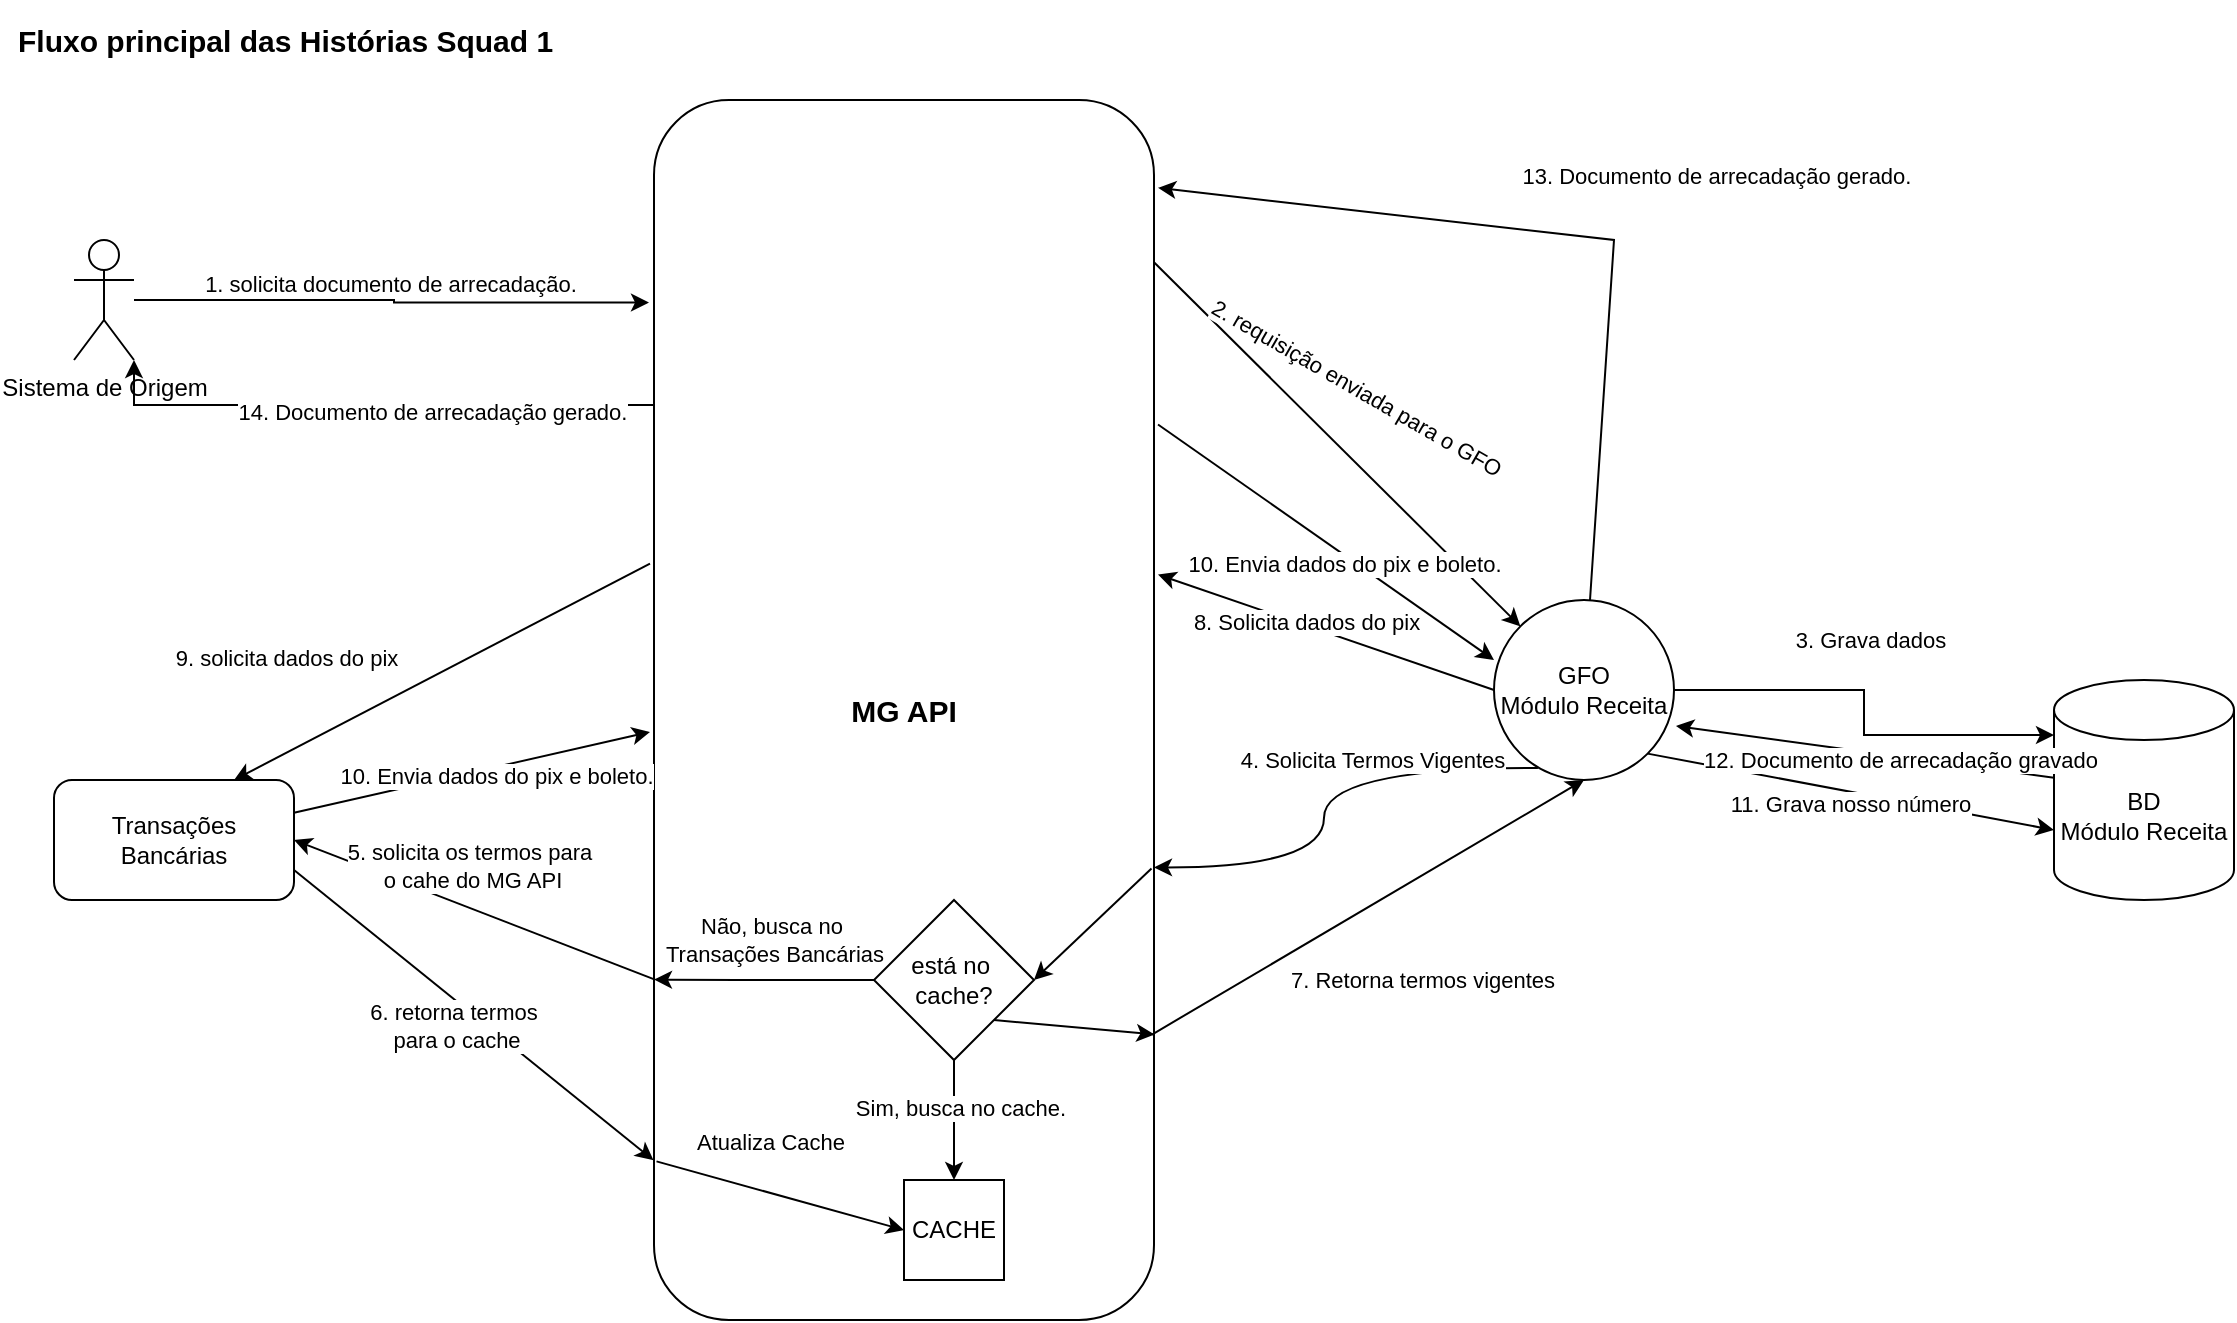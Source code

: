 <mxfile version="26.1.1">
  <diagram name="Página-1" id="YrHWLLRZg41H_uWT5WWp">
    <mxGraphModel dx="2074" dy="780" grid="1" gridSize="10" guides="1" tooltips="1" connect="1" arrows="1" fold="1" page="1" pageScale="1" pageWidth="1200" pageHeight="1600" math="0" shadow="0">
      <root>
        <mxCell id="0" />
        <mxCell id="1" parent="0" />
        <mxCell id="YWVrHOccRznsvWWrB8TM-1" value="GFO&lt;div&gt;Módulo Receita&lt;/div&gt;" style="ellipse;whiteSpace=wrap;html=1;aspect=fixed;" vertex="1" parent="1">
          <mxGeometry x="760" y="340" width="90" height="90" as="geometry" />
        </mxCell>
        <mxCell id="YWVrHOccRznsvWWrB8TM-8" style="edgeStyle=orthogonalEdgeStyle;rounded=0;orthogonalLoop=1;jettySize=auto;html=1;entryX=-0.01;entryY=0.166;entryDx=0;entryDy=0;entryPerimeter=0;" edge="1" parent="1" source="YWVrHOccRznsvWWrB8TM-2" target="YWVrHOccRznsvWWrB8TM-16">
          <mxGeometry relative="1" as="geometry">
            <mxPoint x="424.64" y="207.77" as="targetPoint" />
          </mxGeometry>
        </mxCell>
        <mxCell id="YWVrHOccRznsvWWrB8TM-9" value="1. solicita documento de arrecadação." style="edgeLabel;html=1;align=center;verticalAlign=middle;resizable=0;points=[];" vertex="1" connectable="0" parent="YWVrHOccRznsvWWrB8TM-8">
          <mxGeometry x="0.045" relative="1" as="geometry">
            <mxPoint x="-6" y="-10" as="offset" />
          </mxGeometry>
        </mxCell>
        <mxCell id="YWVrHOccRznsvWWrB8TM-2" value="Sistema de Origem" style="shape=umlActor;verticalLabelPosition=bottom;verticalAlign=top;html=1;outlineConnect=0;" vertex="1" parent="1">
          <mxGeometry x="50" y="160" width="30" height="60" as="geometry" />
        </mxCell>
        <mxCell id="YWVrHOccRznsvWWrB8TM-4" value="Transações Bancárias" style="rounded=1;whiteSpace=wrap;html=1;" vertex="1" parent="1">
          <mxGeometry x="40" y="430" width="120" height="60" as="geometry" />
        </mxCell>
        <mxCell id="YWVrHOccRznsvWWrB8TM-10" value="" style="endArrow=classic;html=1;rounded=0;entryX=0;entryY=0;entryDx=0;entryDy=0;exitX=1;exitY=0.133;exitDx=0;exitDy=0;exitPerimeter=0;" edge="1" parent="1" source="YWVrHOccRznsvWWrB8TM-16" target="YWVrHOccRznsvWWrB8TM-1">
          <mxGeometry width="50" height="50" relative="1" as="geometry">
            <mxPoint x="512.64" y="204.06" as="sourcePoint" />
            <mxPoint x="620" y="380" as="targetPoint" />
          </mxGeometry>
        </mxCell>
        <mxCell id="YWVrHOccRznsvWWrB8TM-11" value="2. requisição enviada para o GFO" style="edgeLabel;html=1;align=center;verticalAlign=middle;resizable=0;points=[];rotation=30;" vertex="1" connectable="0" parent="YWVrHOccRznsvWWrB8TM-10">
          <mxGeometry x="-0.311" y="3" relative="1" as="geometry">
            <mxPoint x="36" y="2" as="offset" />
          </mxGeometry>
        </mxCell>
        <mxCell id="YWVrHOccRznsvWWrB8TM-12" value="BD&lt;div&gt;Módulo Receita&lt;/div&gt;" style="shape=cylinder3;whiteSpace=wrap;html=1;boundedLbl=1;backgroundOutline=1;size=15;" vertex="1" parent="1">
          <mxGeometry x="1040" y="380" width="90" height="110" as="geometry" />
        </mxCell>
        <mxCell id="YWVrHOccRznsvWWrB8TM-13" style="edgeStyle=orthogonalEdgeStyle;rounded=0;orthogonalLoop=1;jettySize=auto;html=1;entryX=0;entryY=0;entryDx=0;entryDy=27.5;entryPerimeter=0;" edge="1" parent="1" source="YWVrHOccRznsvWWrB8TM-1" target="YWVrHOccRznsvWWrB8TM-12">
          <mxGeometry relative="1" as="geometry" />
        </mxCell>
        <mxCell id="YWVrHOccRznsvWWrB8TM-14" value="3. Grava dados" style="edgeLabel;html=1;align=center;verticalAlign=middle;resizable=0;points=[];" vertex="1" connectable="0" parent="YWVrHOccRznsvWWrB8TM-13">
          <mxGeometry x="-0.182" y="4" relative="1" as="geometry">
            <mxPoint x="11" y="-21" as="offset" />
          </mxGeometry>
        </mxCell>
        <mxCell id="YWVrHOccRznsvWWrB8TM-16" value="&lt;b&gt;&lt;font style=&quot;font-size: 15px;&quot;&gt;MG API&lt;/font&gt;&lt;/b&gt;" style="rounded=1;whiteSpace=wrap;html=1;" vertex="1" parent="1">
          <mxGeometry x="340" y="90" width="250" height="610" as="geometry" />
        </mxCell>
        <mxCell id="YWVrHOccRznsvWWrB8TM-15" value="CACHE" style="whiteSpace=wrap;html=1;aspect=fixed;" vertex="1" parent="1">
          <mxGeometry x="465" y="630" width="50" height="50" as="geometry" />
        </mxCell>
        <mxCell id="YWVrHOccRznsvWWrB8TM-17" style="edgeStyle=orthogonalEdgeStyle;rounded=0;orthogonalLoop=1;jettySize=auto;html=1;entryX=1;entryY=0.629;entryDx=0;entryDy=0;entryPerimeter=0;curved=1;exitX=0.244;exitY=0.933;exitDx=0;exitDy=0;exitPerimeter=0;" edge="1" parent="1" source="YWVrHOccRznsvWWrB8TM-1" target="YWVrHOccRznsvWWrB8TM-16">
          <mxGeometry relative="1" as="geometry" />
        </mxCell>
        <mxCell id="YWVrHOccRznsvWWrB8TM-25" value="4. Solicita Termos Vigentes" style="edgeLabel;html=1;align=center;verticalAlign=middle;resizable=0;points=[];" vertex="1" connectable="0" parent="YWVrHOccRznsvWWrB8TM-17">
          <mxGeometry x="-0.655" y="3" relative="1" as="geometry">
            <mxPoint x="-42" y="-7" as="offset" />
          </mxGeometry>
        </mxCell>
        <mxCell id="YWVrHOccRznsvWWrB8TM-20" style="edgeStyle=orthogonalEdgeStyle;rounded=0;orthogonalLoop=1;jettySize=auto;html=1;" edge="1" parent="1" source="YWVrHOccRznsvWWrB8TM-18" target="YWVrHOccRznsvWWrB8TM-15">
          <mxGeometry relative="1" as="geometry" />
        </mxCell>
        <mxCell id="YWVrHOccRznsvWWrB8TM-21" value="Sim, busca no cache." style="edgeLabel;html=1;align=center;verticalAlign=middle;resizable=0;points=[];" vertex="1" connectable="0" parent="YWVrHOccRznsvWWrB8TM-20">
          <mxGeometry x="-0.207" y="3" relative="1" as="geometry">
            <mxPoint as="offset" />
          </mxGeometry>
        </mxCell>
        <mxCell id="YWVrHOccRznsvWWrB8TM-18" value="está no&amp;nbsp;&lt;div&gt;cache?&lt;/div&gt;" style="rhombus;whiteSpace=wrap;html=1;" vertex="1" parent="1">
          <mxGeometry x="450" y="490" width="80" height="80" as="geometry" />
        </mxCell>
        <mxCell id="YWVrHOccRznsvWWrB8TM-19" value="" style="endArrow=classic;html=1;rounded=0;exitX=0.995;exitY=0.63;exitDx=0;exitDy=0;exitPerimeter=0;entryX=1;entryY=0.5;entryDx=0;entryDy=0;" edge="1" parent="1" source="YWVrHOccRznsvWWrB8TM-16" target="YWVrHOccRznsvWWrB8TM-18">
          <mxGeometry width="50" height="50" relative="1" as="geometry">
            <mxPoint x="570" y="430" as="sourcePoint" />
            <mxPoint x="620" y="380" as="targetPoint" />
          </mxGeometry>
        </mxCell>
        <mxCell id="YWVrHOccRznsvWWrB8TM-22" style="edgeStyle=orthogonalEdgeStyle;rounded=0;orthogonalLoop=1;jettySize=auto;html=1;entryX=0;entryY=0.721;entryDx=0;entryDy=0;entryPerimeter=0;exitX=0;exitY=0.5;exitDx=0;exitDy=0;" edge="1" parent="1" source="YWVrHOccRznsvWWrB8TM-18" target="YWVrHOccRznsvWWrB8TM-16">
          <mxGeometry relative="1" as="geometry">
            <Array as="points">
              <mxPoint x="382" y="530" />
            </Array>
          </mxGeometry>
        </mxCell>
        <mxCell id="YWVrHOccRznsvWWrB8TM-24" value="Não, busca no&amp;nbsp;&lt;div&gt;Transações Bancárias&lt;/div&gt;" style="edgeLabel;html=1;align=center;verticalAlign=middle;resizable=0;points=[];" vertex="1" connectable="0" parent="YWVrHOccRznsvWWrB8TM-22">
          <mxGeometry x="0.109" y="3" relative="1" as="geometry">
            <mxPoint x="11" y="-23" as="offset" />
          </mxGeometry>
        </mxCell>
        <mxCell id="YWVrHOccRznsvWWrB8TM-23" value="" style="endArrow=classic;html=1;rounded=0;exitX=0.002;exitY=0.721;exitDx=0;exitDy=0;exitPerimeter=0;entryX=1;entryY=0.5;entryDx=0;entryDy=0;" edge="1" parent="1" source="YWVrHOccRznsvWWrB8TM-16" target="YWVrHOccRznsvWWrB8TM-4">
          <mxGeometry width="50" height="50" relative="1" as="geometry">
            <mxPoint x="660" y="550" as="sourcePoint" />
            <mxPoint x="710" y="500" as="targetPoint" />
          </mxGeometry>
        </mxCell>
        <mxCell id="YWVrHOccRznsvWWrB8TM-29" value="5. solicita os termos para&amp;nbsp;&lt;div&gt;o cahe do MG API&lt;/div&gt;" style="edgeLabel;html=1;align=center;verticalAlign=middle;resizable=0;points=[];" vertex="1" connectable="0" parent="YWVrHOccRznsvWWrB8TM-23">
          <mxGeometry x="-0.04" y="-2" relative="1" as="geometry">
            <mxPoint x="-6" y="-22" as="offset" />
          </mxGeometry>
        </mxCell>
        <mxCell id="YWVrHOccRznsvWWrB8TM-26" value="" style="endArrow=classic;html=1;rounded=0;exitX=1;exitY=0.75;exitDx=0;exitDy=0;entryX=-0.001;entryY=0.869;entryDx=0;entryDy=0;entryPerimeter=0;" edge="1" parent="1" source="YWVrHOccRznsvWWrB8TM-4" target="YWVrHOccRznsvWWrB8TM-16">
          <mxGeometry width="50" height="50" relative="1" as="geometry">
            <mxPoint x="660" y="460" as="sourcePoint" />
            <mxPoint x="710" y="410" as="targetPoint" />
          </mxGeometry>
        </mxCell>
        <mxCell id="YWVrHOccRznsvWWrB8TM-30" value="6. retorna termos&amp;nbsp;&lt;div&gt;para o cache&lt;/div&gt;" style="edgeLabel;html=1;align=center;verticalAlign=middle;resizable=0;points=[];" vertex="1" connectable="0" parent="YWVrHOccRznsvWWrB8TM-26">
          <mxGeometry x="-0.344" relative="1" as="geometry">
            <mxPoint x="22" y="30" as="offset" />
          </mxGeometry>
        </mxCell>
        <mxCell id="YWVrHOccRznsvWWrB8TM-27" value="" style="endArrow=classic;html=1;rounded=0;exitX=0.005;exitY=0.87;exitDx=0;exitDy=0;exitPerimeter=0;entryX=0;entryY=0.5;entryDx=0;entryDy=0;" edge="1" parent="1" source="YWVrHOccRznsvWWrB8TM-16" target="YWVrHOccRznsvWWrB8TM-15">
          <mxGeometry width="50" height="50" relative="1" as="geometry">
            <mxPoint x="660" y="460" as="sourcePoint" />
            <mxPoint x="710" y="410" as="targetPoint" />
          </mxGeometry>
        </mxCell>
        <mxCell id="YWVrHOccRznsvWWrB8TM-28" value="Atualiza Cache" style="edgeLabel;html=1;align=center;verticalAlign=middle;resizable=0;points=[];" vertex="1" connectable="0" parent="YWVrHOccRznsvWWrB8TM-27">
          <mxGeometry x="-0.088" y="1" relative="1" as="geometry">
            <mxPoint y="-25" as="offset" />
          </mxGeometry>
        </mxCell>
        <mxCell id="YWVrHOccRznsvWWrB8TM-31" value="" style="endArrow=classic;html=1;rounded=0;exitX=1;exitY=1;exitDx=0;exitDy=0;entryX=1.001;entryY=0.766;entryDx=0;entryDy=0;entryPerimeter=0;" edge="1" parent="1" source="YWVrHOccRznsvWWrB8TM-18" target="YWVrHOccRznsvWWrB8TM-16">
          <mxGeometry width="50" height="50" relative="1" as="geometry">
            <mxPoint x="620" y="580" as="sourcePoint" />
            <mxPoint x="670" y="530" as="targetPoint" />
          </mxGeometry>
        </mxCell>
        <mxCell id="YWVrHOccRznsvWWrB8TM-32" value="" style="endArrow=classic;html=1;rounded=0;exitX=0.996;exitY=0.766;exitDx=0;exitDy=0;exitPerimeter=0;entryX=0.5;entryY=1;entryDx=0;entryDy=0;" edge="1" parent="1" source="YWVrHOccRznsvWWrB8TM-16" target="YWVrHOccRznsvWWrB8TM-1">
          <mxGeometry width="50" height="50" relative="1" as="geometry">
            <mxPoint x="640" y="560" as="sourcePoint" />
            <mxPoint x="690" y="510" as="targetPoint" />
          </mxGeometry>
        </mxCell>
        <mxCell id="YWVrHOccRznsvWWrB8TM-33" value="7. Retorna termos vigentes" style="edgeLabel;html=1;align=center;verticalAlign=middle;resizable=0;points=[];" vertex="1" connectable="0" parent="YWVrHOccRznsvWWrB8TM-32">
          <mxGeometry x="-0.333" y="1" relative="1" as="geometry">
            <mxPoint x="63" y="16" as="offset" />
          </mxGeometry>
        </mxCell>
        <mxCell id="YWVrHOccRznsvWWrB8TM-34" value="" style="endArrow=classic;html=1;rounded=0;entryX=1.008;entryY=0.389;entryDx=0;entryDy=0;entryPerimeter=0;exitX=0;exitY=0.5;exitDx=0;exitDy=0;" edge="1" parent="1" source="YWVrHOccRznsvWWrB8TM-1" target="YWVrHOccRznsvWWrB8TM-16">
          <mxGeometry width="50" height="50" relative="1" as="geometry">
            <mxPoint x="840" y="610" as="sourcePoint" />
            <mxPoint x="890" y="560" as="targetPoint" />
          </mxGeometry>
        </mxCell>
        <mxCell id="YWVrHOccRznsvWWrB8TM-35" value="8. Solicita dados do pix" style="edgeLabel;html=1;align=center;verticalAlign=middle;resizable=0;points=[];" vertex="1" connectable="0" parent="YWVrHOccRznsvWWrB8TM-34">
          <mxGeometry x="0.133" y="-2" relative="1" as="geometry">
            <mxPoint as="offset" />
          </mxGeometry>
        </mxCell>
        <mxCell id="YWVrHOccRznsvWWrB8TM-36" value="" style="endArrow=classic;html=1;rounded=0;entryX=0.75;entryY=0;entryDx=0;entryDy=0;exitX=-0.008;exitY=0.38;exitDx=0;exitDy=0;exitPerimeter=0;" edge="1" parent="1" source="YWVrHOccRznsvWWrB8TM-16" target="YWVrHOccRznsvWWrB8TM-4">
          <mxGeometry width="50" height="50" relative="1" as="geometry">
            <mxPoint x="220" y="440" as="sourcePoint" />
            <mxPoint x="270" y="390" as="targetPoint" />
          </mxGeometry>
        </mxCell>
        <mxCell id="YWVrHOccRznsvWWrB8TM-37" value="9. solicita dados do pix" style="edgeLabel;html=1;align=center;verticalAlign=middle;resizable=0;points=[];" vertex="1" connectable="0" parent="YWVrHOccRznsvWWrB8TM-36">
          <mxGeometry x="0.42" y="1" relative="1" as="geometry">
            <mxPoint x="-35" y="-31" as="offset" />
          </mxGeometry>
        </mxCell>
        <mxCell id="YWVrHOccRznsvWWrB8TM-38" style="rounded=0;orthogonalLoop=1;jettySize=auto;html=1;entryX=-0.008;entryY=0.518;entryDx=0;entryDy=0;entryPerimeter=0;" edge="1" parent="1" source="YWVrHOccRznsvWWrB8TM-4" target="YWVrHOccRznsvWWrB8TM-16">
          <mxGeometry relative="1" as="geometry" />
        </mxCell>
        <mxCell id="YWVrHOccRznsvWWrB8TM-39" value="10. Envia dados do pix e boleto." style="edgeLabel;html=1;align=center;verticalAlign=middle;resizable=0;points=[];" vertex="1" connectable="0" parent="YWVrHOccRznsvWWrB8TM-38">
          <mxGeometry x="0.124" y="-4" relative="1" as="geometry">
            <mxPoint as="offset" />
          </mxGeometry>
        </mxCell>
        <mxCell id="YWVrHOccRznsvWWrB8TM-40" style="rounded=0;orthogonalLoop=1;jettySize=auto;html=1;entryX=0;entryY=0.333;entryDx=0;entryDy=0;entryPerimeter=0;exitX=1.008;exitY=0.266;exitDx=0;exitDy=0;exitPerimeter=0;" edge="1" parent="1" source="YWVrHOccRznsvWWrB8TM-16" target="YWVrHOccRznsvWWrB8TM-1">
          <mxGeometry relative="1" as="geometry">
            <mxPoint x="790" y="244" as="sourcePoint" />
            <mxPoint x="994" y="120" as="targetPoint" />
          </mxGeometry>
        </mxCell>
        <mxCell id="YWVrHOccRznsvWWrB8TM-41" value="10. Envia dados do pix e boleto." style="edgeLabel;html=1;align=center;verticalAlign=middle;resizable=0;points=[];" vertex="1" connectable="0" parent="YWVrHOccRznsvWWrB8TM-40">
          <mxGeometry x="0.124" y="-4" relative="1" as="geometry">
            <mxPoint as="offset" />
          </mxGeometry>
        </mxCell>
        <mxCell id="YWVrHOccRznsvWWrB8TM-42" style="rounded=0;orthogonalLoop=1;jettySize=auto;html=1;entryX=0;entryY=0;entryDx=0;entryDy=75;entryPerimeter=0;exitX=1;exitY=1;exitDx=0;exitDy=0;" edge="1" parent="1" source="YWVrHOccRznsvWWrB8TM-1" target="YWVrHOccRznsvWWrB8TM-12">
          <mxGeometry relative="1" as="geometry" />
        </mxCell>
        <mxCell id="YWVrHOccRznsvWWrB8TM-43" value="11. Grava nosso número" style="edgeLabel;html=1;align=center;verticalAlign=middle;resizable=0;points=[];" vertex="1" connectable="0" parent="YWVrHOccRznsvWWrB8TM-42">
          <mxGeometry x="-0.295" y="3" relative="1" as="geometry">
            <mxPoint x="29" y="14" as="offset" />
          </mxGeometry>
        </mxCell>
        <mxCell id="YWVrHOccRznsvWWrB8TM-44" style="rounded=0;orthogonalLoop=1;jettySize=auto;html=1;entryX=1.011;entryY=0.7;entryDx=0;entryDy=0;entryPerimeter=0;" edge="1" parent="1" source="YWVrHOccRznsvWWrB8TM-12" target="YWVrHOccRznsvWWrB8TM-1">
          <mxGeometry relative="1" as="geometry" />
        </mxCell>
        <mxCell id="YWVrHOccRznsvWWrB8TM-45" value="12. Documento de arrecadação gravado" style="edgeLabel;html=1;align=center;verticalAlign=middle;resizable=0;points=[];" vertex="1" connectable="0" parent="YWVrHOccRznsvWWrB8TM-44">
          <mxGeometry x="-0.186" y="1" relative="1" as="geometry">
            <mxPoint as="offset" />
          </mxGeometry>
        </mxCell>
        <mxCell id="YWVrHOccRznsvWWrB8TM-46" style="rounded=0;orthogonalLoop=1;jettySize=auto;html=1;entryX=1.008;entryY=0.072;entryDx=0;entryDy=0;entryPerimeter=0;" edge="1" parent="1" source="YWVrHOccRznsvWWrB8TM-1" target="YWVrHOccRznsvWWrB8TM-16">
          <mxGeometry relative="1" as="geometry">
            <Array as="points">
              <mxPoint x="820" y="160" />
            </Array>
          </mxGeometry>
        </mxCell>
        <mxCell id="YWVrHOccRznsvWWrB8TM-47" value="13. Documento de arrecadação gerado." style="edgeLabel;html=1;align=center;verticalAlign=middle;resizable=0;points=[];" vertex="1" connectable="0" parent="YWVrHOccRznsvWWrB8TM-46">
          <mxGeometry x="-0.252" y="-2" relative="1" as="geometry">
            <mxPoint x="51" y="-59" as="offset" />
          </mxGeometry>
        </mxCell>
        <mxCell id="YWVrHOccRznsvWWrB8TM-48" style="edgeStyle=orthogonalEdgeStyle;rounded=0;orthogonalLoop=1;jettySize=auto;html=1;exitX=0;exitY=0.25;exitDx=0;exitDy=0;entryX=1;entryY=1;entryDx=0;entryDy=0;entryPerimeter=0;" edge="1" parent="1" source="YWVrHOccRznsvWWrB8TM-16" target="YWVrHOccRznsvWWrB8TM-2">
          <mxGeometry relative="1" as="geometry" />
        </mxCell>
        <mxCell id="YWVrHOccRznsvWWrB8TM-49" value="14. Documento de arrecadação gerado." style="edgeLabel;html=1;align=center;verticalAlign=middle;resizable=0;points=[];" vertex="1" connectable="0" parent="YWVrHOccRznsvWWrB8TM-48">
          <mxGeometry x="-0.215" y="3" relative="1" as="geometry">
            <mxPoint as="offset" />
          </mxGeometry>
        </mxCell>
        <mxCell id="YWVrHOccRznsvWWrB8TM-50" value="&lt;b&gt;&lt;font style=&quot;font-size: 15px;&quot;&gt;Fluxo principal das Histórias Squad 1&lt;/font&gt;&lt;/b&gt;" style="text;html=1;align=left;verticalAlign=middle;whiteSpace=wrap;rounded=0;" vertex="1" parent="1">
          <mxGeometry x="20" y="40" width="290" height="40" as="geometry" />
        </mxCell>
      </root>
    </mxGraphModel>
  </diagram>
</mxfile>
